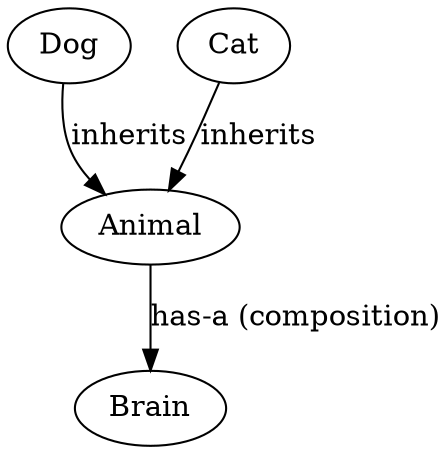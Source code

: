 // Class Diagram
digraph {
	A [label=Animal]
	D [label=Dog]
	C [label=Cat]
	D -> A [label=inherits]
	C -> A [label=inherits]
	B [label=Brain]
	A -> B [label="has-a (composition)"]
}
